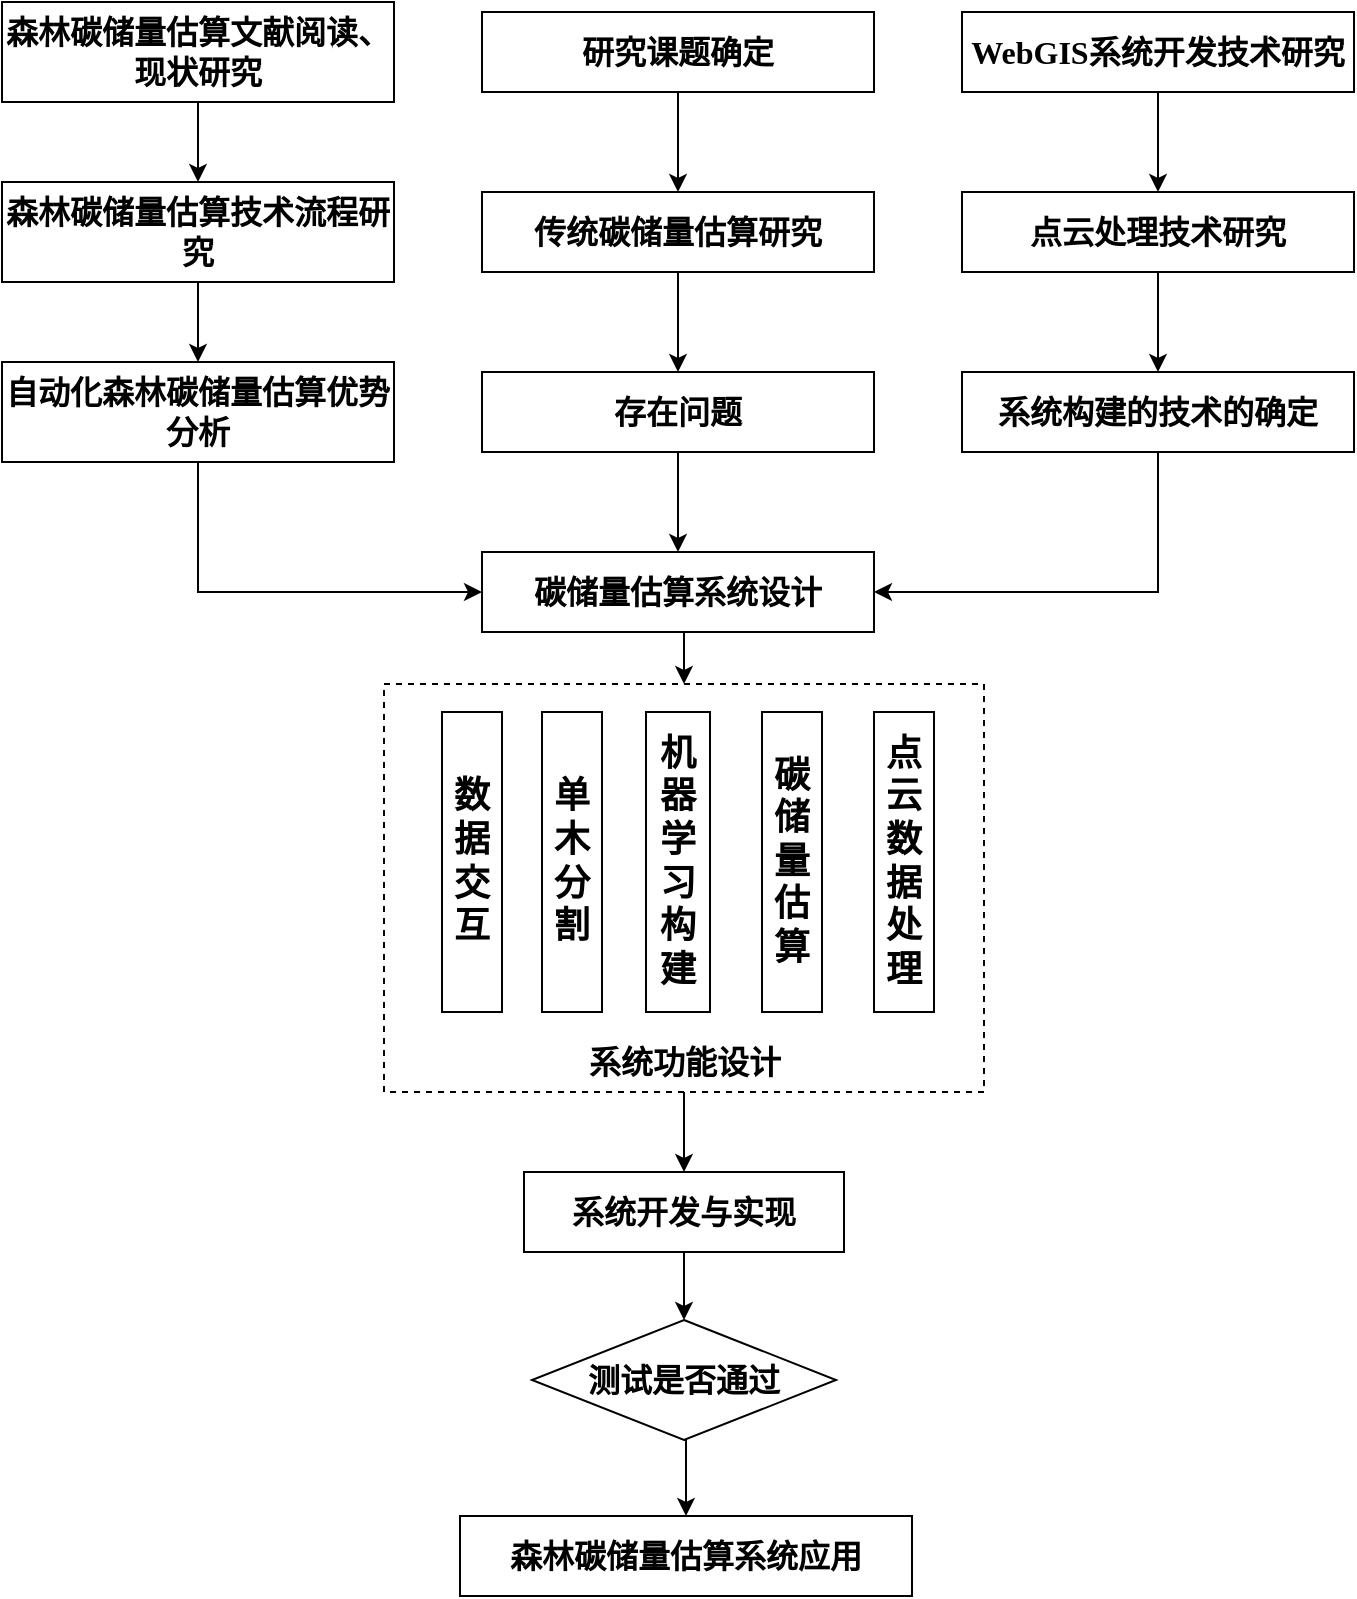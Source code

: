 <mxfile version="24.0.2" type="device">
  <diagram name="第 1 页" id="_dw1p2CMlEmOH1ChkpKe">
    <mxGraphModel dx="1514" dy="823" grid="1" gridSize="10" guides="1" tooltips="1" connect="1" arrows="1" fold="1" page="1" pageScale="1" pageWidth="827" pageHeight="1169" math="0" shadow="0">
      <root>
        <mxCell id="0" />
        <mxCell id="1" parent="0" />
        <mxCell id="jcmaPgQn8HnPnqvUsHdd-23" value="" style="rounded=0;whiteSpace=wrap;html=1;dashed=1;fontFamily=宋体;fontStyle=1" parent="1" vertex="1">
          <mxGeometry x="301" y="466" width="300" height="204" as="geometry" />
        </mxCell>
        <mxCell id="jcmaPgQn8HnPnqvUsHdd-32" value="" style="edgeStyle=orthogonalEdgeStyle;rounded=0;orthogonalLoop=1;jettySize=auto;html=1;fontFamily=宋体;fontStyle=1" parent="1" source="jcmaPgQn8HnPnqvUsHdd-3" target="jcmaPgQn8HnPnqvUsHdd-9" edge="1">
          <mxGeometry relative="1" as="geometry" />
        </mxCell>
        <mxCell id="jcmaPgQn8HnPnqvUsHdd-3" value="研究课题确定" style="rounded=0;whiteSpace=wrap;html=1;fontSize=16;align=center;fontStyle=1;labelBackgroundColor=none;fontFamily=宋体;" parent="1" vertex="1">
          <mxGeometry x="350" y="130" width="196" height="40" as="geometry" />
        </mxCell>
        <mxCell id="jcmaPgQn8HnPnqvUsHdd-33" value="" style="edgeStyle=orthogonalEdgeStyle;rounded=0;orthogonalLoop=1;jettySize=auto;html=1;fontFamily=宋体;fontStyle=1" parent="1" source="jcmaPgQn8HnPnqvUsHdd-9" target="jcmaPgQn8HnPnqvUsHdd-10" edge="1">
          <mxGeometry relative="1" as="geometry" />
        </mxCell>
        <mxCell id="jcmaPgQn8HnPnqvUsHdd-9" value="传统碳储量估算研究" style="rounded=0;whiteSpace=wrap;html=1;fontSize=16;align=center;fontStyle=1;labelBackgroundColor=none;fontFamily=宋体;" parent="1" vertex="1">
          <mxGeometry x="350" y="220" width="196" height="40" as="geometry" />
        </mxCell>
        <mxCell id="jcmaPgQn8HnPnqvUsHdd-34" value="" style="edgeStyle=orthogonalEdgeStyle;rounded=0;orthogonalLoop=1;jettySize=auto;html=1;fontFamily=宋体;fontStyle=1" parent="1" source="jcmaPgQn8HnPnqvUsHdd-10" target="jcmaPgQn8HnPnqvUsHdd-11" edge="1">
          <mxGeometry relative="1" as="geometry" />
        </mxCell>
        <mxCell id="jcmaPgQn8HnPnqvUsHdd-10" value="存在问题" style="rounded=0;whiteSpace=wrap;html=1;fontSize=16;align=center;fontStyle=1;labelBackgroundColor=none;fontFamily=宋体;" parent="1" vertex="1">
          <mxGeometry x="350" y="310" width="196" height="40" as="geometry" />
        </mxCell>
        <mxCell id="jcmaPgQn8HnPnqvUsHdd-38" style="edgeStyle=orthogonalEdgeStyle;rounded=0;orthogonalLoop=1;jettySize=auto;html=1;exitX=0.5;exitY=1;exitDx=0;exitDy=0;entryX=0.5;entryY=0;entryDx=0;entryDy=0;fontFamily=宋体;fontStyle=1" parent="1" source="jcmaPgQn8HnPnqvUsHdd-11" target="jcmaPgQn8HnPnqvUsHdd-23" edge="1">
          <mxGeometry relative="1" as="geometry" />
        </mxCell>
        <mxCell id="jcmaPgQn8HnPnqvUsHdd-11" value="碳储量估算系统设计" style="rounded=0;whiteSpace=wrap;html=1;fontSize=16;align=center;fontStyle=1;labelBackgroundColor=none;fontFamily=宋体;" parent="1" vertex="1">
          <mxGeometry x="350" y="400" width="196" height="40" as="geometry" />
        </mxCell>
        <mxCell id="jcmaPgQn8HnPnqvUsHdd-35" value="" style="edgeStyle=orthogonalEdgeStyle;rounded=0;orthogonalLoop=1;jettySize=auto;html=1;fontFamily=宋体;fontStyle=1" parent="1" source="jcmaPgQn8HnPnqvUsHdd-12" target="jcmaPgQn8HnPnqvUsHdd-13" edge="1">
          <mxGeometry relative="1" as="geometry" />
        </mxCell>
        <mxCell id="jcmaPgQn8HnPnqvUsHdd-12" value="WebGIS系统开发技术研究" style="rounded=0;whiteSpace=wrap;html=1;fontSize=16;align=center;fontStyle=1;labelBackgroundColor=none;fontFamily=宋体;" parent="1" vertex="1">
          <mxGeometry x="590" y="130" width="196" height="40" as="geometry" />
        </mxCell>
        <mxCell id="jcmaPgQn8HnPnqvUsHdd-36" value="" style="edgeStyle=orthogonalEdgeStyle;rounded=0;orthogonalLoop=1;jettySize=auto;html=1;fontFamily=宋体;fontStyle=1" parent="1" source="jcmaPgQn8HnPnqvUsHdd-13" target="jcmaPgQn8HnPnqvUsHdd-14" edge="1">
          <mxGeometry relative="1" as="geometry" />
        </mxCell>
        <mxCell id="jcmaPgQn8HnPnqvUsHdd-13" value="点云处理技术研究" style="rounded=0;whiteSpace=wrap;html=1;fontSize=16;align=center;fontStyle=1;labelBackgroundColor=none;fontFamily=宋体;" parent="1" vertex="1">
          <mxGeometry x="590" y="220" width="196" height="40" as="geometry" />
        </mxCell>
        <mxCell id="jcmaPgQn8HnPnqvUsHdd-37" style="edgeStyle=orthogonalEdgeStyle;rounded=0;orthogonalLoop=1;jettySize=auto;html=1;exitX=0.5;exitY=1;exitDx=0;exitDy=0;entryX=1;entryY=0.5;entryDx=0;entryDy=0;fontFamily=宋体;fontStyle=1" parent="1" source="jcmaPgQn8HnPnqvUsHdd-14" target="jcmaPgQn8HnPnqvUsHdd-11" edge="1">
          <mxGeometry relative="1" as="geometry" />
        </mxCell>
        <mxCell id="jcmaPgQn8HnPnqvUsHdd-14" value="系统构建的技术的确定" style="rounded=0;whiteSpace=wrap;html=1;fontSize=16;align=center;fontStyle=1;labelBackgroundColor=none;fontFamily=宋体;" parent="1" vertex="1">
          <mxGeometry x="590" y="310" width="196" height="40" as="geometry" />
        </mxCell>
        <mxCell id="jcmaPgQn8HnPnqvUsHdd-28" value="" style="edgeStyle=orthogonalEdgeStyle;rounded=0;orthogonalLoop=1;jettySize=auto;html=1;fontFamily=宋体;fontStyle=1" parent="1" source="jcmaPgQn8HnPnqvUsHdd-15" target="jcmaPgQn8HnPnqvUsHdd-16" edge="1">
          <mxGeometry relative="1" as="geometry" />
        </mxCell>
        <mxCell id="jcmaPgQn8HnPnqvUsHdd-15" value="森林碳储量估算文献阅读、现状研究" style="rounded=0;whiteSpace=wrap;html=1;fontSize=16;align=center;fontStyle=1;labelBackgroundColor=none;fontFamily=宋体;" parent="1" vertex="1">
          <mxGeometry x="110" y="125" width="196" height="50" as="geometry" />
        </mxCell>
        <mxCell id="jcmaPgQn8HnPnqvUsHdd-29" value="" style="edgeStyle=orthogonalEdgeStyle;rounded=0;orthogonalLoop=1;jettySize=auto;html=1;fontFamily=宋体;fontStyle=1" parent="1" source="jcmaPgQn8HnPnqvUsHdd-16" target="jcmaPgQn8HnPnqvUsHdd-17" edge="1">
          <mxGeometry relative="1" as="geometry" />
        </mxCell>
        <mxCell id="jcmaPgQn8HnPnqvUsHdd-16" value="森林碳储量估算技术流程研究" style="rounded=0;whiteSpace=wrap;html=1;fontSize=16;align=center;fontStyle=1;labelBackgroundColor=none;fontFamily=宋体;" parent="1" vertex="1">
          <mxGeometry x="110" y="215" width="196" height="50" as="geometry" />
        </mxCell>
        <mxCell id="jcmaPgQn8HnPnqvUsHdd-31" style="edgeStyle=orthogonalEdgeStyle;rounded=0;orthogonalLoop=1;jettySize=auto;html=1;exitX=0.5;exitY=1;exitDx=0;exitDy=0;entryX=0;entryY=0.5;entryDx=0;entryDy=0;fontFamily=宋体;fontStyle=1" parent="1" source="jcmaPgQn8HnPnqvUsHdd-17" target="jcmaPgQn8HnPnqvUsHdd-11" edge="1">
          <mxGeometry relative="1" as="geometry" />
        </mxCell>
        <mxCell id="jcmaPgQn8HnPnqvUsHdd-17" value="自动化森林碳储量估算优势分析" style="rounded=0;whiteSpace=wrap;html=1;fontSize=16;align=center;fontStyle=1;labelBackgroundColor=none;fontFamily=宋体;" parent="1" vertex="1">
          <mxGeometry x="110" y="305" width="196" height="50" as="geometry" />
        </mxCell>
        <mxCell id="jcmaPgQn8HnPnqvUsHdd-18" value="数据交互" style="rounded=0;whiteSpace=wrap;html=1;fontSize=18;fontFamily=宋体;fontStyle=1" parent="1" vertex="1">
          <mxGeometry x="330" y="480" width="30" height="150" as="geometry" />
        </mxCell>
        <mxCell id="jcmaPgQn8HnPnqvUsHdd-19" value="点云数据处理" style="rounded=0;whiteSpace=wrap;html=1;fontSize=18;fontFamily=宋体;fontStyle=1" parent="1" vertex="1">
          <mxGeometry x="546" y="480" width="30" height="150" as="geometry" />
        </mxCell>
        <mxCell id="jcmaPgQn8HnPnqvUsHdd-20" value="单木分割" style="rounded=0;whiteSpace=wrap;html=1;fontSize=18;fontFamily=宋体;fontStyle=1" parent="1" vertex="1">
          <mxGeometry x="380" y="480" width="30" height="150" as="geometry" />
        </mxCell>
        <mxCell id="jcmaPgQn8HnPnqvUsHdd-21" value="机器学习构建" style="rounded=0;whiteSpace=wrap;html=1;fontSize=18;fontFamily=宋体;fontStyle=1" parent="1" vertex="1">
          <mxGeometry x="432" y="480" width="32" height="150" as="geometry" />
        </mxCell>
        <mxCell id="jcmaPgQn8HnPnqvUsHdd-22" value="碳储量估算" style="rounded=0;whiteSpace=wrap;html=1;fontSize=18;fontFamily=宋体;fontStyle=1" parent="1" vertex="1">
          <mxGeometry x="490" y="480" width="30" height="150" as="geometry" />
        </mxCell>
        <mxCell id="jcmaPgQn8HnPnqvUsHdd-39" style="edgeStyle=orthogonalEdgeStyle;rounded=0;orthogonalLoop=1;jettySize=auto;html=1;exitX=0.5;exitY=1;exitDx=0;exitDy=0;entryX=0.5;entryY=0;entryDx=0;entryDy=0;fontFamily=宋体;fontStyle=1" parent="1" source="jcmaPgQn8HnPnqvUsHdd-24" target="jcmaPgQn8HnPnqvUsHdd-25" edge="1">
          <mxGeometry relative="1" as="geometry" />
        </mxCell>
        <mxCell id="jcmaPgQn8HnPnqvUsHdd-24" value="&lt;font style=&quot;font-size: 16px;&quot;&gt;系统功能设计&lt;/font&gt;" style="text;html=1;align=center;verticalAlign=middle;whiteSpace=wrap;rounded=0;fontFamily=宋体;fontStyle=1" parent="1" vertex="1">
          <mxGeometry x="390.75" y="640" width="120.5" height="30" as="geometry" />
        </mxCell>
        <mxCell id="jcmaPgQn8HnPnqvUsHdd-40" style="edgeStyle=orthogonalEdgeStyle;rounded=0;orthogonalLoop=1;jettySize=auto;html=1;exitX=0.5;exitY=1;exitDx=0;exitDy=0;entryX=0.5;entryY=0;entryDx=0;entryDy=0;fontFamily=宋体;fontStyle=1" parent="1" source="jcmaPgQn8HnPnqvUsHdd-25" target="jcmaPgQn8HnPnqvUsHdd-26" edge="1">
          <mxGeometry relative="1" as="geometry" />
        </mxCell>
        <mxCell id="jcmaPgQn8HnPnqvUsHdd-25" value="&lt;font style=&quot;font-size: 16px;&quot;&gt;系统开发与实现&lt;/font&gt;" style="rounded=0;whiteSpace=wrap;html=1;fontFamily=宋体;fontStyle=1" parent="1" vertex="1">
          <mxGeometry x="371" y="710" width="160" height="40" as="geometry" />
        </mxCell>
        <mxCell id="jcmaPgQn8HnPnqvUsHdd-41" style="edgeStyle=orthogonalEdgeStyle;rounded=0;orthogonalLoop=1;jettySize=auto;html=1;exitX=0.5;exitY=1;exitDx=0;exitDy=0;entryX=0.5;entryY=0;entryDx=0;entryDy=0;fontFamily=宋体;fontStyle=1" parent="1" source="jcmaPgQn8HnPnqvUsHdd-26" target="jcmaPgQn8HnPnqvUsHdd-27" edge="1">
          <mxGeometry relative="1" as="geometry" />
        </mxCell>
        <mxCell id="jcmaPgQn8HnPnqvUsHdd-26" value="&lt;font style=&quot;font-size: 16px;&quot;&gt;测试是否通过&lt;/font&gt;" style="rhombus;whiteSpace=wrap;html=1;fontFamily=宋体;fontStyle=1" parent="1" vertex="1">
          <mxGeometry x="375" y="784" width="152" height="60" as="geometry" />
        </mxCell>
        <mxCell id="jcmaPgQn8HnPnqvUsHdd-27" value="森林碳储量估算系统应用" style="rounded=0;whiteSpace=wrap;html=1;fontSize=16;align=center;fontStyle=1;labelBackgroundColor=none;fontFamily=宋体;" parent="1" vertex="1">
          <mxGeometry x="339" y="882" width="226" height="40" as="geometry" />
        </mxCell>
      </root>
    </mxGraphModel>
  </diagram>
</mxfile>
